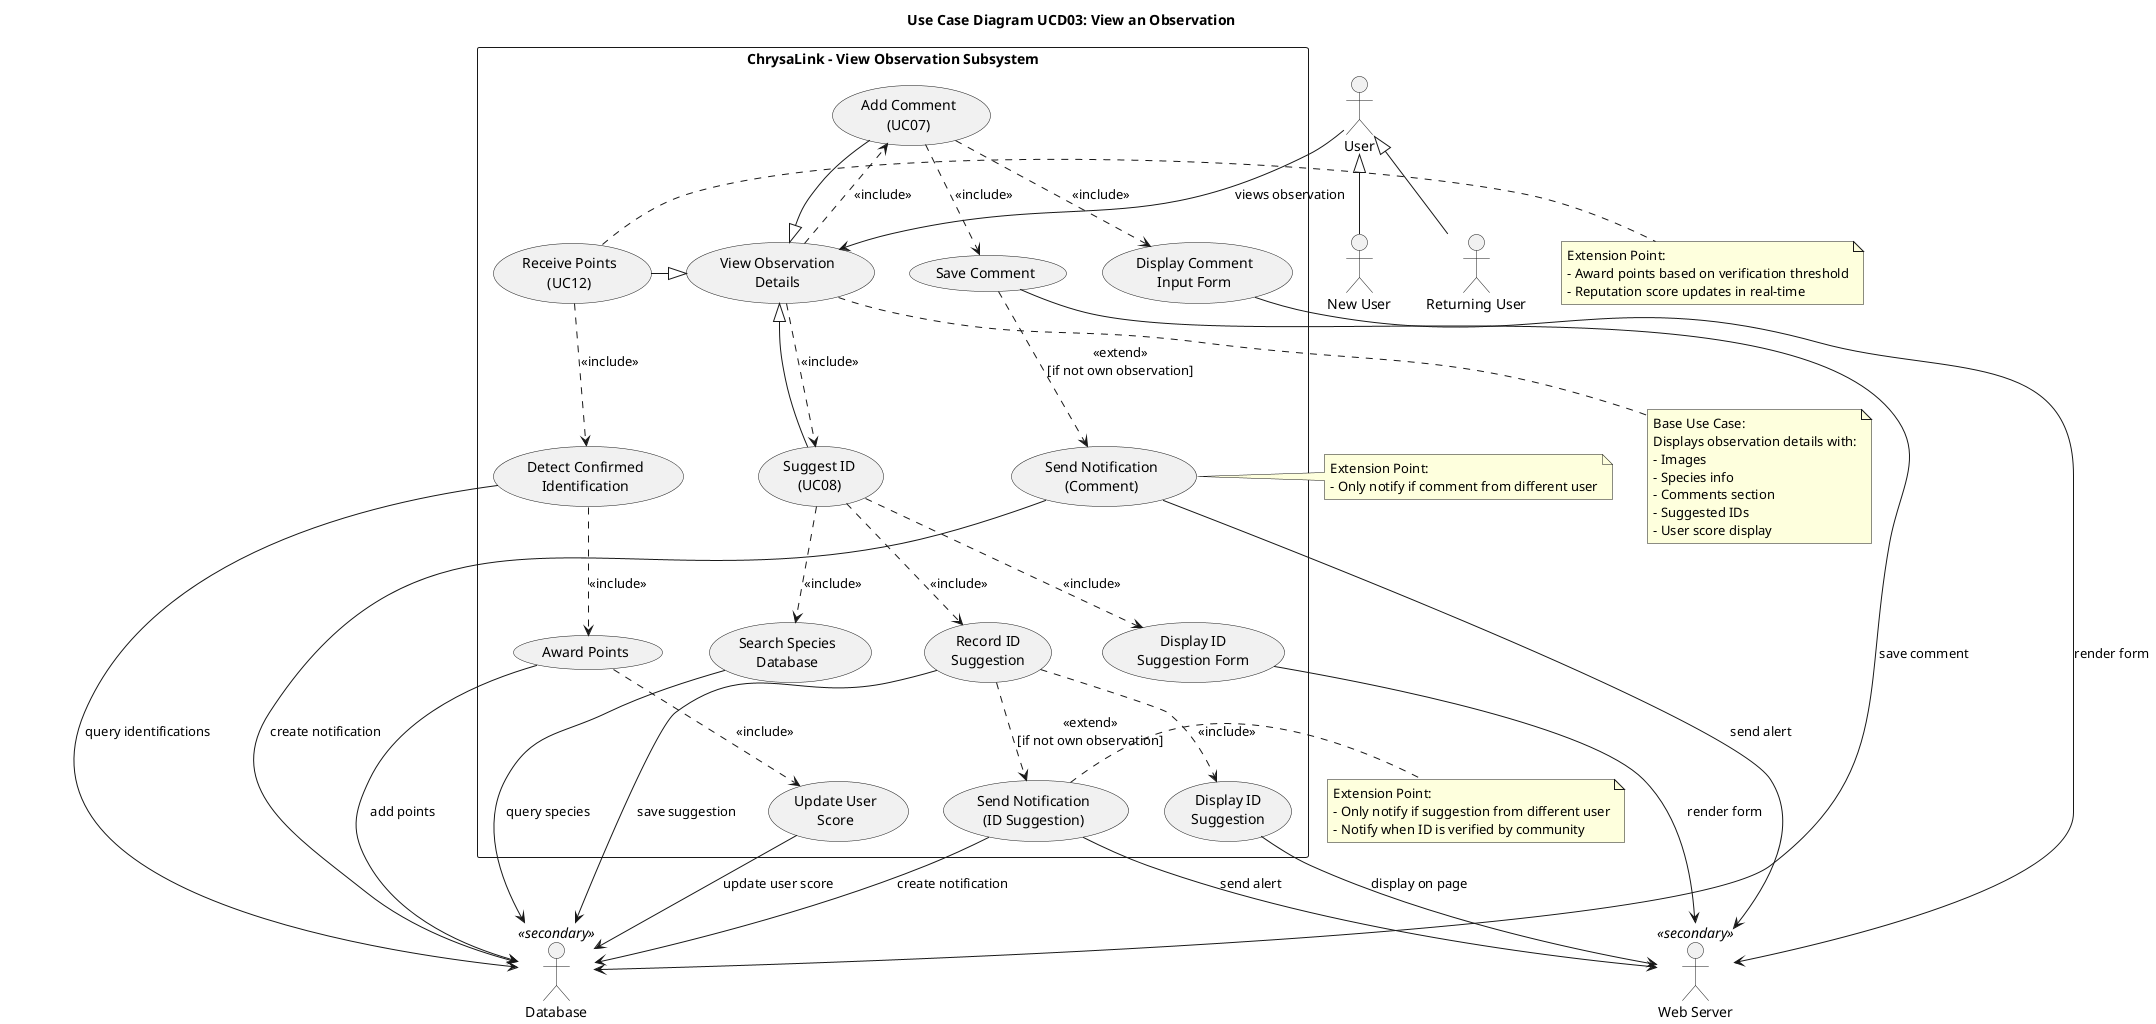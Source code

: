 @startuml UCD03-ViewObservation
title Use Case Diagram UCD03: View an Observation

' Primary actors (left) with generalization
actor "User" as User
actor "New User" as NewUser
actor "Returning User" as ReturningUser

' Secondary actors (right)
actor "Database" as DB <<secondary>>
actor "Web Server" as WebServer <<secondary>>

' Actor generalizations
NewUser -up-|> User
ReturningUser -up-|> User

' System boundary
rectangle "ChrysaLink - View Observation Subsystem" {
  
  ' Generalized use case
  usecase "View Observation\nDetails" as ViewObs
  
  ' Specialized use cases
  usecase "Add Comment\n(UC07)" as AddComment
  usecase "Suggest ID\n(UC08)" as SuggestID
  usecase "Receive Points\n(UC12)" as ReceivePoints
  
  ' Supporting use cases for Add Comment
  usecase "Display Comment\nInput Form" as DisplayCommentForm
  usecase "Save Comment" as SaveComment
  usecase "Send Notification\n(Comment)" as SendCommentNotif
  
  ' Supporting use cases for Suggest ID
  usecase "Display ID\nSuggestion Form" as DisplayIDForm
  usecase "Search Species\nDatabase" as SearchSpecies
  usecase "Record ID\nSuggestion" as RecordIDSugg
  usecase "Display ID\nSuggestion" as DisplayIDSugg
  usecase "Send Notification\n(ID Suggestion)" as SendIDNotif
  
  ' Supporting use cases for Receive Points
  usecase "Detect Confirmed\nIdentification" as DetectConfirmed
  usecase "Award Points" as AwardPoints
  usecase "Update User\nScore" as UpdateScore
}

' Primary actor associations
User --> ViewObs : views observation

' Generalization: specialized use cases extend ViewObs
AddComment -|> ViewObs
SuggestID -|> ViewObs
ReceivePoints -|> ViewObs

' Add Comment flow
ViewObs ..> AddComment : <<include>>
AddComment ..> DisplayCommentForm : <<include>>
AddComment ..> SaveComment : <<include>>
SaveComment ..> SendCommentNotif : <<extend>>\n[if not own observation]

' Suggest ID flow
ViewObs ..> SuggestID : <<include>>
SuggestID ..> DisplayIDForm : <<include>>
SuggestID ..> SearchSpecies : <<include>>
SuggestID ..> RecordIDSugg : <<include>>
RecordIDSugg ..> SendIDNotif : <<extend>>\n[if not own observation]
RecordIDSugg ..> DisplayIDSugg : <<include>>

' Receive Points flow
ReceivePoints ..> DetectConfirmed : <<include>>
DetectConfirmed ..> AwardPoints : <<include>>
AwardPoints ..> UpdateScore : <<include>>

' Secondary actor associations - Comments
DisplayCommentForm --> WebServer : render form
SaveComment --> DB : save comment
SendCommentNotif --> DB : create notification
SendCommentNotif --> WebServer : send alert

' Secondary actor associations - ID Suggestions
DisplayIDForm --> WebServer : render form
SearchSpecies --> DB : query species
RecordIDSugg --> DB : save suggestion
SendIDNotif --> DB : create notification
SendIDNotif --> WebServer : send alert
DisplayIDSugg --> WebServer : display on page

' Secondary actor associations - Points System
DetectConfirmed --> DB : query identifications
AwardPoints --> DB : add points
UpdateScore --> DB : update user score

' Extension Points
note right of SendCommentNotif
  Extension Point:
  - Only notify if comment from different user
end note

note right of SendIDNotif
  Extension Point:
  - Only notify if suggestion from different user
  - Notify when ID is verified by community
end note

note right of ReceivePoints
  Extension Point:
  - Award points based on verification threshold
  - Reputation score updates in real-time
end note

note bottom of ViewObs
  Base Use Case:
  Displays observation details with:
  - Images
  - Species info
  - Comments section
  - Suggested IDs
  - User score display
end note

@enduml
